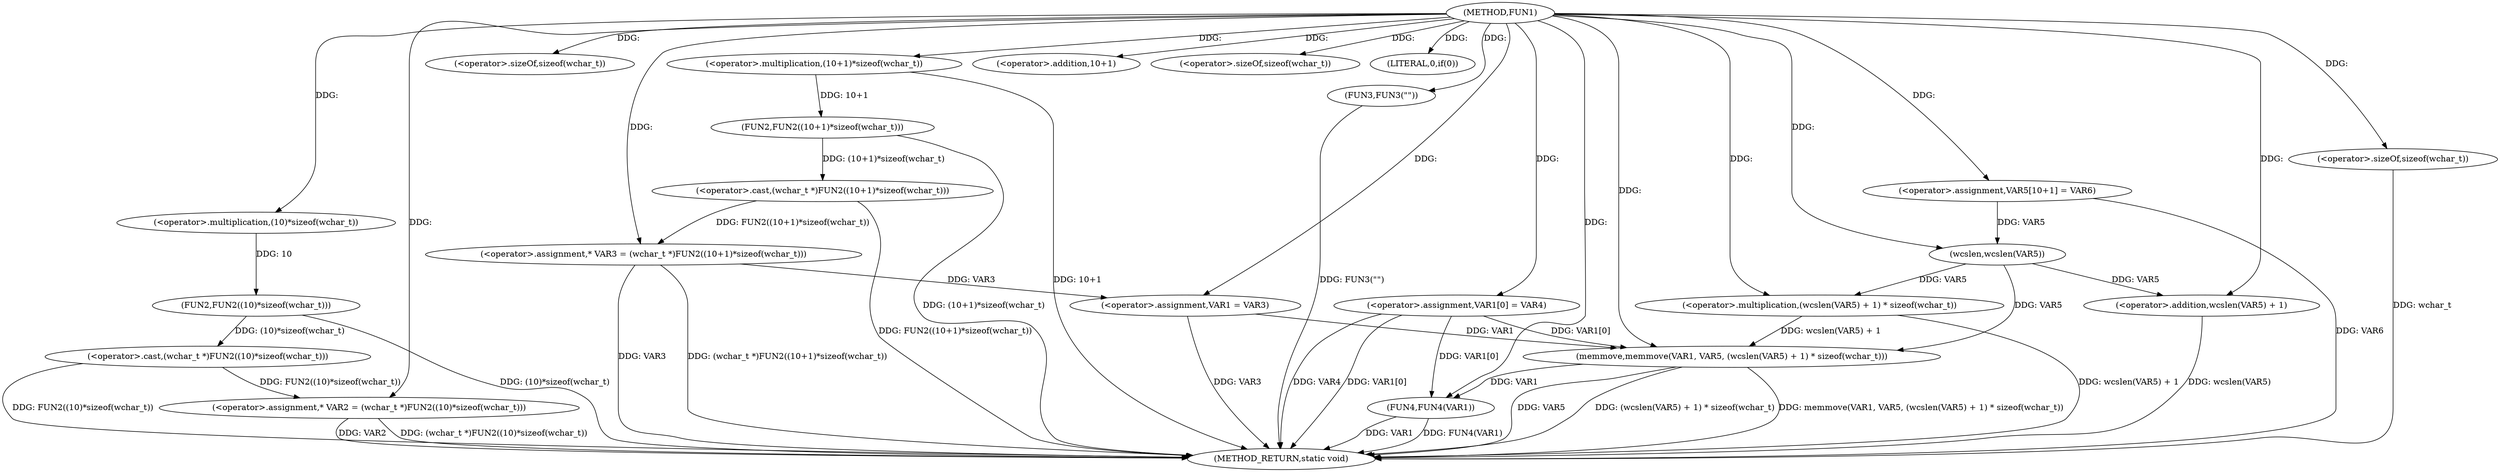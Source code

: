 digraph FUN1 {  
"1000100" [label = "(METHOD,FUN1)" ]
"1000157" [label = "(METHOD_RETURN,static void)" ]
"1000104" [label = "(<operator>.assignment,* VAR2 = (wchar_t *)FUN2((10)*sizeof(wchar_t)))" ]
"1000106" [label = "(<operator>.cast,(wchar_t *)FUN2((10)*sizeof(wchar_t)))" ]
"1000108" [label = "(FUN2,FUN2((10)*sizeof(wchar_t)))" ]
"1000109" [label = "(<operator>.multiplication,(10)*sizeof(wchar_t))" ]
"1000111" [label = "(<operator>.sizeOf,sizeof(wchar_t))" ]
"1000114" [label = "(<operator>.assignment,* VAR3 = (wchar_t *)FUN2((10+1)*sizeof(wchar_t)))" ]
"1000116" [label = "(<operator>.cast,(wchar_t *)FUN2((10+1)*sizeof(wchar_t)))" ]
"1000118" [label = "(FUN2,FUN2((10+1)*sizeof(wchar_t)))" ]
"1000119" [label = "(<operator>.multiplication,(10+1)*sizeof(wchar_t))" ]
"1000120" [label = "(<operator>.addition,10+1)" ]
"1000123" [label = "(<operator>.sizeOf,sizeof(wchar_t))" ]
"1000126" [label = "(LITERAL,0,if(0))" ]
"1000128" [label = "(FUN3,FUN3(\"\"))" ]
"1000132" [label = "(<operator>.assignment,VAR1 = VAR3)" ]
"1000135" [label = "(<operator>.assignment,VAR1[0] = VAR4)" ]
"1000142" [label = "(<operator>.assignment,VAR5[10+1] = VAR6)" ]
"1000145" [label = "(memmove,memmove(VAR1, VAR5, (wcslen(VAR5) + 1) * sizeof(wchar_t)))" ]
"1000148" [label = "(<operator>.multiplication,(wcslen(VAR5) + 1) * sizeof(wchar_t))" ]
"1000149" [label = "(<operator>.addition,wcslen(VAR5) + 1)" ]
"1000150" [label = "(wcslen,wcslen(VAR5))" ]
"1000153" [label = "(<operator>.sizeOf,sizeof(wchar_t))" ]
"1000155" [label = "(FUN4,FUN4(VAR1))" ]
  "1000106" -> "1000157"  [ label = "DDG: FUN2((10)*sizeof(wchar_t))"] 
  "1000104" -> "1000157"  [ label = "DDG: VAR2"] 
  "1000114" -> "1000157"  [ label = "DDG: VAR3"] 
  "1000116" -> "1000157"  [ label = "DDG: FUN2((10+1)*sizeof(wchar_t))"] 
  "1000153" -> "1000157"  [ label = "DDG: wchar_t"] 
  "1000149" -> "1000157"  [ label = "DDG: wcslen(VAR5)"] 
  "1000118" -> "1000157"  [ label = "DDG: (10+1)*sizeof(wchar_t)"] 
  "1000135" -> "1000157"  [ label = "DDG: VAR4"] 
  "1000155" -> "1000157"  [ label = "DDG: FUN4(VAR1)"] 
  "1000142" -> "1000157"  [ label = "DDG: VAR6"] 
  "1000132" -> "1000157"  [ label = "DDG: VAR3"] 
  "1000148" -> "1000157"  [ label = "DDG: wcslen(VAR5) + 1"] 
  "1000145" -> "1000157"  [ label = "DDG: (wcslen(VAR5) + 1) * sizeof(wchar_t)"] 
  "1000119" -> "1000157"  [ label = "DDG: 10+1"] 
  "1000135" -> "1000157"  [ label = "DDG: VAR1[0]"] 
  "1000145" -> "1000157"  [ label = "DDG: memmove(VAR1, VAR5, (wcslen(VAR5) + 1) * sizeof(wchar_t))"] 
  "1000128" -> "1000157"  [ label = "DDG: FUN3(\"\")"] 
  "1000155" -> "1000157"  [ label = "DDG: VAR1"] 
  "1000145" -> "1000157"  [ label = "DDG: VAR5"] 
  "1000114" -> "1000157"  [ label = "DDG: (wchar_t *)FUN2((10+1)*sizeof(wchar_t))"] 
  "1000104" -> "1000157"  [ label = "DDG: (wchar_t *)FUN2((10)*sizeof(wchar_t))"] 
  "1000108" -> "1000157"  [ label = "DDG: (10)*sizeof(wchar_t)"] 
  "1000106" -> "1000104"  [ label = "DDG: FUN2((10)*sizeof(wchar_t))"] 
  "1000100" -> "1000104"  [ label = "DDG: "] 
  "1000108" -> "1000106"  [ label = "DDG: (10)*sizeof(wchar_t)"] 
  "1000109" -> "1000108"  [ label = "DDG: 10"] 
  "1000100" -> "1000109"  [ label = "DDG: "] 
  "1000100" -> "1000111"  [ label = "DDG: "] 
  "1000116" -> "1000114"  [ label = "DDG: FUN2((10+1)*sizeof(wchar_t))"] 
  "1000100" -> "1000114"  [ label = "DDG: "] 
  "1000118" -> "1000116"  [ label = "DDG: (10+1)*sizeof(wchar_t)"] 
  "1000119" -> "1000118"  [ label = "DDG: 10+1"] 
  "1000100" -> "1000119"  [ label = "DDG: "] 
  "1000100" -> "1000120"  [ label = "DDG: "] 
  "1000100" -> "1000123"  [ label = "DDG: "] 
  "1000100" -> "1000126"  [ label = "DDG: "] 
  "1000100" -> "1000128"  [ label = "DDG: "] 
  "1000114" -> "1000132"  [ label = "DDG: VAR3"] 
  "1000100" -> "1000132"  [ label = "DDG: "] 
  "1000100" -> "1000135"  [ label = "DDG: "] 
  "1000100" -> "1000142"  [ label = "DDG: "] 
  "1000132" -> "1000145"  [ label = "DDG: VAR1"] 
  "1000135" -> "1000145"  [ label = "DDG: VAR1[0]"] 
  "1000100" -> "1000145"  [ label = "DDG: "] 
  "1000150" -> "1000145"  [ label = "DDG: VAR5"] 
  "1000148" -> "1000145"  [ label = "DDG: wcslen(VAR5) + 1"] 
  "1000150" -> "1000148"  [ label = "DDG: VAR5"] 
  "1000100" -> "1000148"  [ label = "DDG: "] 
  "1000150" -> "1000149"  [ label = "DDG: VAR5"] 
  "1000142" -> "1000150"  [ label = "DDG: VAR5"] 
  "1000100" -> "1000150"  [ label = "DDG: "] 
  "1000100" -> "1000149"  [ label = "DDG: "] 
  "1000100" -> "1000153"  [ label = "DDG: "] 
  "1000135" -> "1000155"  [ label = "DDG: VAR1[0]"] 
  "1000145" -> "1000155"  [ label = "DDG: VAR1"] 
  "1000100" -> "1000155"  [ label = "DDG: "] 
}
